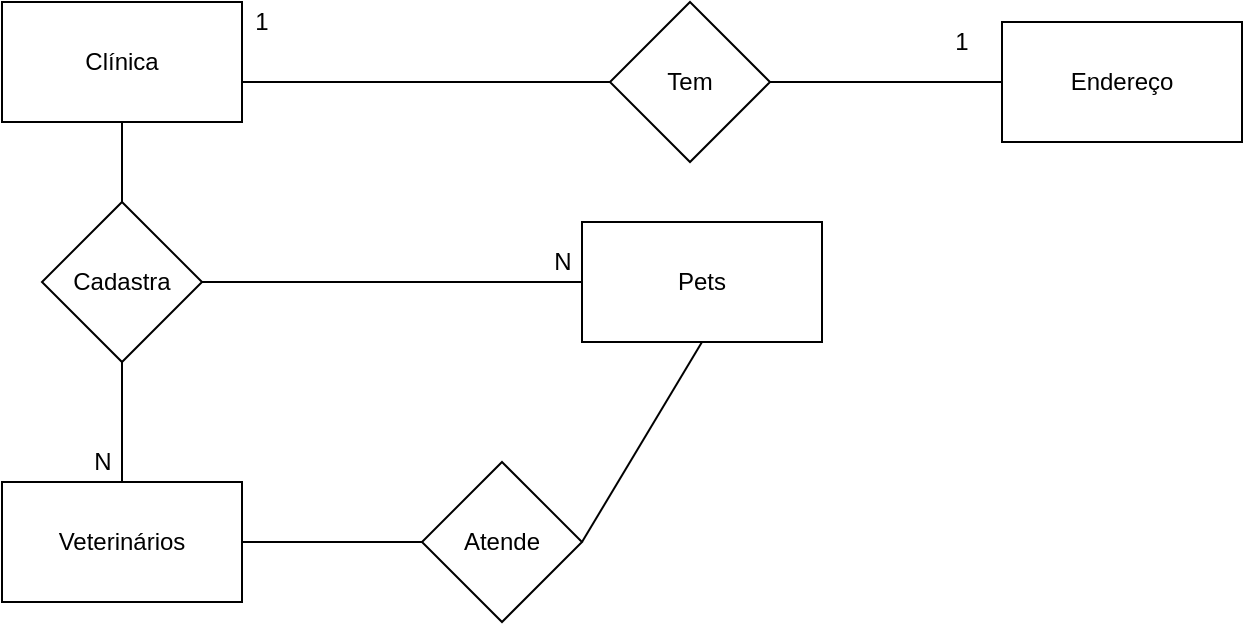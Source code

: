 <mxfile version="14.4.3" type="device" pages="2"><diagram id="_mf5iXBKYwp8_AGW_KD9" name="conceitual"><mxGraphModel dx="1422" dy="737" grid="1" gridSize="10" guides="1" tooltips="1" connect="1" arrows="1" fold="1" page="1" pageScale="1" pageWidth="827" pageHeight="1169" math="0" shadow="0"><root><mxCell id="0"/><mxCell id="1" parent="0"/><mxCell id="cuUn6NDdSHgjBYjCv-qn-1" value="Clínica" style="rounded=0;whiteSpace=wrap;html=1;" parent="1" vertex="1"><mxGeometry x="30" y="80" width="120" height="60" as="geometry"/></mxCell><mxCell id="cuUn6NDdSHgjBYjCv-qn-2" value="Tem" style="rhombus;whiteSpace=wrap;html=1;" parent="1" vertex="1"><mxGeometry x="334" y="80" width="80" height="80" as="geometry"/></mxCell><mxCell id="cuUn6NDdSHgjBYjCv-qn-3" value="1" style="text;html=1;strokeColor=none;fillColor=none;align=center;verticalAlign=middle;whiteSpace=wrap;rounded=0;" parent="1" vertex="1"><mxGeometry x="140" y="80" width="40" height="20" as="geometry"/></mxCell><mxCell id="cuUn6NDdSHgjBYjCv-qn-4" value="" style="endArrow=none;html=1;entryX=0;entryY=0.5;entryDx=0;entryDy=0;" parent="1" target="cuUn6NDdSHgjBYjCv-qn-2" edge="1"><mxGeometry width="50" height="50" relative="1" as="geometry"><mxPoint x="150" y="120" as="sourcePoint"/><mxPoint x="200" y="70" as="targetPoint"/></mxGeometry></mxCell><mxCell id="cuUn6NDdSHgjBYjCv-qn-5" value="Endereço" style="rounded=0;whiteSpace=wrap;html=1;" parent="1" vertex="1"><mxGeometry x="530" y="90" width="120" height="60" as="geometry"/></mxCell><mxCell id="cuUn6NDdSHgjBYjCv-qn-9" value="" style="endArrow=none;html=1;entryX=0;entryY=0.5;entryDx=0;entryDy=0;" parent="1" target="cuUn6NDdSHgjBYjCv-qn-5" edge="1"><mxGeometry width="50" height="50" relative="1" as="geometry"><mxPoint x="414" y="120" as="sourcePoint"/><mxPoint x="464" y="70" as="targetPoint"/></mxGeometry></mxCell><mxCell id="cuUn6NDdSHgjBYjCv-qn-10" value="1" style="text;html=1;strokeColor=none;fillColor=none;align=center;verticalAlign=middle;whiteSpace=wrap;rounded=0;" parent="1" vertex="1"><mxGeometry x="490" y="90" width="40" height="20" as="geometry"/></mxCell><mxCell id="cuUn6NDdSHgjBYjCv-qn-11" value="Pets" style="rounded=0;whiteSpace=wrap;html=1;" parent="1" vertex="1"><mxGeometry x="320" y="190" width="120" height="60" as="geometry"/></mxCell><mxCell id="cuUn6NDdSHgjBYjCv-qn-12" value="Cadastra" style="rhombus;whiteSpace=wrap;html=1;" parent="1" vertex="1"><mxGeometry x="50" y="180" width="80" height="80" as="geometry"/></mxCell><mxCell id="cuUn6NDdSHgjBYjCv-qn-13" value="" style="endArrow=none;html=1;entryX=0.5;entryY=1;entryDx=0;entryDy=0;" parent="1" target="cuUn6NDdSHgjBYjCv-qn-1" edge="1"><mxGeometry width="50" height="50" relative="1" as="geometry"><mxPoint x="90" y="180" as="sourcePoint"/><mxPoint x="140" y="130" as="targetPoint"/></mxGeometry></mxCell><mxCell id="cuUn6NDdSHgjBYjCv-qn-14" value="" style="endArrow=none;html=1;entryX=1;entryY=0.5;entryDx=0;entryDy=0;exitX=0;exitY=0.5;exitDx=0;exitDy=0;" parent="1" source="cuUn6NDdSHgjBYjCv-qn-11" target="cuUn6NDdSHgjBYjCv-qn-12" edge="1"><mxGeometry width="50" height="50" relative="1" as="geometry"><mxPoint x="80" y="300" as="sourcePoint"/><mxPoint x="130" y="250" as="targetPoint"/></mxGeometry></mxCell><mxCell id="cuUn6NDdSHgjBYjCv-qn-19" value="Veterinários" style="rounded=0;whiteSpace=wrap;html=1;" parent="1" vertex="1"><mxGeometry x="30" y="320" width="120" height="60" as="geometry"/></mxCell><mxCell id="cuUn6NDdSHgjBYjCv-qn-21" value="" style="endArrow=none;html=1;entryX=0.5;entryY=1;entryDx=0;entryDy=0;exitX=0.5;exitY=0;exitDx=0;exitDy=0;" parent="1" edge="1" target="cuUn6NDdSHgjBYjCv-qn-12" source="cuUn6NDdSHgjBYjCv-qn-19"><mxGeometry width="50" height="50" relative="1" as="geometry"><mxPoint x="80" y="360" as="sourcePoint"/><mxPoint x="80" y="410" as="targetPoint"/><Array as="points"><mxPoint x="90" y="310"/></Array></mxGeometry></mxCell><mxCell id="cuUn6NDdSHgjBYjCv-qn-25" value="Atende" style="rhombus;whiteSpace=wrap;html=1;" parent="1" vertex="1"><mxGeometry x="240" y="310" width="80" height="80" as="geometry"/></mxCell><mxCell id="LNUslz6eTSI7xO8qOEOu-1" value="N" style="text;html=1;align=center;verticalAlign=middle;resizable=0;points=[];autosize=1;" vertex="1" parent="1"><mxGeometry x="300" y="200" width="20" height="20" as="geometry"/></mxCell><mxCell id="LNUslz6eTSI7xO8qOEOu-3" value="" style="endArrow=none;html=1;entryX=0;entryY=0.5;entryDx=0;entryDy=0;" edge="1" parent="1" target="cuUn6NDdSHgjBYjCv-qn-25"><mxGeometry width="50" height="50" relative="1" as="geometry"><mxPoint x="150" y="350" as="sourcePoint"/><mxPoint x="200" y="300" as="targetPoint"/></mxGeometry></mxCell><mxCell id="LNUslz6eTSI7xO8qOEOu-4" value="" style="endArrow=none;html=1;entryX=0.5;entryY=1;entryDx=0;entryDy=0;" edge="1" parent="1" target="cuUn6NDdSHgjBYjCv-qn-11"><mxGeometry width="50" height="50" relative="1" as="geometry"><mxPoint x="320" y="350" as="sourcePoint"/><mxPoint x="370" y="300" as="targetPoint"/></mxGeometry></mxCell><mxCell id="LNUslz6eTSI7xO8qOEOu-5" value="N" style="text;html=1;align=center;verticalAlign=middle;resizable=0;points=[];autosize=1;" vertex="1" parent="1"><mxGeometry x="70" y="300" width="20" height="20" as="geometry"/></mxCell></root></mxGraphModel></diagram><diagram id="j1G04lMCfQHQyLrzKl5r" name="logico"><mxGraphModel dx="1422" dy="737" grid="1" gridSize="10" guides="1" tooltips="1" connect="1" arrows="1" fold="1" page="1" pageScale="1" pageWidth="827" pageHeight="1169" math="0" shadow="0"><root><mxCell id="zaiI4B0d6-BCAg79qR0B-0"/><mxCell id="zaiI4B0d6-BCAg79qR0B-1" parent="zaiI4B0d6-BCAg79qR0B-0"/><mxCell id="thSkjGqOjZ81AFyIj4lo-0" value="Clinica" style="shape=table;startSize=30;container=1;collapsible=1;childLayout=tableLayout;fixedRows=1;rowLines=0;fontStyle=1;align=center;resizeLast=1;" vertex="1" parent="zaiI4B0d6-BCAg79qR0B-1"><mxGeometry x="70" y="190" width="180" height="130" as="geometry"/></mxCell><mxCell id="thSkjGqOjZ81AFyIj4lo-1" value="" style="shape=partialRectangle;collapsible=0;dropTarget=0;pointerEvents=0;fillColor=none;top=0;left=0;bottom=1;right=0;points=[[0,0.5],[1,0.5]];portConstraint=eastwest;" vertex="1" parent="thSkjGqOjZ81AFyIj4lo-0"><mxGeometry y="30" width="180" height="30" as="geometry"/></mxCell><mxCell id="thSkjGqOjZ81AFyIj4lo-2" value="PK" style="shape=partialRectangle;connectable=0;fillColor=none;top=0;left=0;bottom=0;right=0;fontStyle=1;overflow=hidden;" vertex="1" parent="thSkjGqOjZ81AFyIj4lo-1"><mxGeometry width="30" height="30" as="geometry"/></mxCell><mxCell id="thSkjGqOjZ81AFyIj4lo-3" value="idClinia" style="shape=partialRectangle;connectable=0;fillColor=none;top=0;left=0;bottom=0;right=0;align=left;spacingLeft=6;fontStyle=5;overflow=hidden;" vertex="1" parent="thSkjGqOjZ81AFyIj4lo-1"><mxGeometry x="30" width="150" height="30" as="geometry"/></mxCell><mxCell id="thSkjGqOjZ81AFyIj4lo-4" value="" style="shape=partialRectangle;collapsible=0;dropTarget=0;pointerEvents=0;fillColor=none;top=0;left=0;bottom=0;right=0;points=[[0,0.5],[1,0.5]];portConstraint=eastwest;" vertex="1" parent="thSkjGqOjZ81AFyIj4lo-0"><mxGeometry y="60" width="180" height="30" as="geometry"/></mxCell><mxCell id="thSkjGqOjZ81AFyIj4lo-5" value="" style="shape=partialRectangle;connectable=0;fillColor=none;top=0;left=0;bottom=0;right=0;editable=1;overflow=hidden;" vertex="1" parent="thSkjGqOjZ81AFyIj4lo-4"><mxGeometry width="30" height="30" as="geometry"/></mxCell><mxCell id="thSkjGqOjZ81AFyIj4lo-6" value="Nome" style="shape=partialRectangle;connectable=0;fillColor=none;top=0;left=0;bottom=0;right=0;align=left;spacingLeft=6;overflow=hidden;" vertex="1" parent="thSkjGqOjZ81AFyIj4lo-4"><mxGeometry x="30" width="150" height="30" as="geometry"/></mxCell><mxCell id="thSkjGqOjZ81AFyIj4lo-7" value="" style="shape=partialRectangle;collapsible=0;dropTarget=0;pointerEvents=0;fillColor=none;top=0;left=0;bottom=0;right=0;points=[[0,0.5],[1,0.5]];portConstraint=eastwest;" vertex="1" parent="thSkjGqOjZ81AFyIj4lo-0"><mxGeometry y="90" width="180" height="30" as="geometry"/></mxCell><mxCell id="thSkjGqOjZ81AFyIj4lo-8" value="" style="shape=partialRectangle;connectable=0;fillColor=none;top=0;left=0;bottom=0;right=0;editable=1;overflow=hidden;" vertex="1" parent="thSkjGqOjZ81AFyIj4lo-7"><mxGeometry width="30" height="30" as="geometry"/></mxCell><mxCell id="thSkjGqOjZ81AFyIj4lo-9" value="Endereço" style="shape=partialRectangle;connectable=0;fillColor=none;top=0;left=0;bottom=0;right=0;align=left;spacingLeft=6;overflow=hidden;" vertex="1" parent="thSkjGqOjZ81AFyIj4lo-7"><mxGeometry x="30" width="150" height="30" as="geometry"/></mxCell><mxCell id="thSkjGqOjZ81AFyIj4lo-13" value="Veterinários" style="shape=table;startSize=30;container=1;collapsible=1;childLayout=tableLayout;fixedRows=1;rowLines=0;fontStyle=1;align=center;resizeLast=1;" vertex="1" parent="zaiI4B0d6-BCAg79qR0B-1"><mxGeometry x="350" y="175" width="180" height="160" as="geometry"/></mxCell><mxCell id="thSkjGqOjZ81AFyIj4lo-14" value="" style="shape=partialRectangle;collapsible=0;dropTarget=0;pointerEvents=0;fillColor=none;top=0;left=0;bottom=0;right=0;points=[[0,0.5],[1,0.5]];portConstraint=eastwest;" vertex="1" parent="thSkjGqOjZ81AFyIj4lo-13"><mxGeometry y="30" width="180" height="30" as="geometry"/></mxCell><mxCell id="thSkjGqOjZ81AFyIj4lo-15" value="PK" style="shape=partialRectangle;connectable=0;fillColor=none;top=0;left=0;bottom=0;right=0;fontStyle=1;overflow=hidden;" vertex="1" parent="thSkjGqOjZ81AFyIj4lo-14"><mxGeometry width="60" height="30" as="geometry"/></mxCell><mxCell id="thSkjGqOjZ81AFyIj4lo-16" value="idVeterinario" style="shape=partialRectangle;connectable=0;fillColor=none;top=0;left=0;bottom=0;right=0;align=left;spacingLeft=6;fontStyle=5;overflow=hidden;" vertex="1" parent="thSkjGqOjZ81AFyIj4lo-14"><mxGeometry x="60" width="120" height="30" as="geometry"/></mxCell><mxCell id="thSkjGqOjZ81AFyIj4lo-17" value="" style="shape=partialRectangle;collapsible=0;dropTarget=0;pointerEvents=0;fillColor=none;top=0;left=0;bottom=1;right=0;points=[[0,0.5],[1,0.5]];portConstraint=eastwest;" vertex="1" parent="thSkjGqOjZ81AFyIj4lo-13"><mxGeometry y="60" width="180" height="30" as="geometry"/></mxCell><mxCell id="thSkjGqOjZ81AFyIj4lo-18" value="FK" style="shape=partialRectangle;connectable=0;fillColor=none;top=0;left=0;bottom=0;right=0;fontStyle=1;overflow=hidden;" vertex="1" parent="thSkjGqOjZ81AFyIj4lo-17"><mxGeometry width="60" height="30" as="geometry"/></mxCell><mxCell id="thSkjGqOjZ81AFyIj4lo-19" value="idClinica" style="shape=partialRectangle;connectable=0;fillColor=none;top=0;left=0;bottom=0;right=0;align=left;spacingLeft=6;fontStyle=5;overflow=hidden;" vertex="1" parent="thSkjGqOjZ81AFyIj4lo-17"><mxGeometry x="60" width="120" height="30" as="geometry"/></mxCell><mxCell id="thSkjGqOjZ81AFyIj4lo-20" value="" style="shape=partialRectangle;collapsible=0;dropTarget=0;pointerEvents=0;fillColor=none;top=0;left=0;bottom=0;right=0;points=[[0,0.5],[1,0.5]];portConstraint=eastwest;" vertex="1" parent="thSkjGqOjZ81AFyIj4lo-13"><mxGeometry y="90" width="180" height="30" as="geometry"/></mxCell><mxCell id="thSkjGqOjZ81AFyIj4lo-21" value="" style="shape=partialRectangle;connectable=0;fillColor=none;top=0;left=0;bottom=0;right=0;editable=1;overflow=hidden;" vertex="1" parent="thSkjGqOjZ81AFyIj4lo-20"><mxGeometry width="60" height="30" as="geometry"/></mxCell><mxCell id="thSkjGqOjZ81AFyIj4lo-22" value="Nome" style="shape=partialRectangle;connectable=0;fillColor=none;top=0;left=0;bottom=0;right=0;align=left;spacingLeft=6;overflow=hidden;" vertex="1" parent="thSkjGqOjZ81AFyIj4lo-20"><mxGeometry x="60" width="120" height="30" as="geometry"/></mxCell><mxCell id="thSkjGqOjZ81AFyIj4lo-23" value="" style="shape=partialRectangle;collapsible=0;dropTarget=0;pointerEvents=0;fillColor=none;top=0;left=0;bottom=0;right=0;points=[[0,0.5],[1,0.5]];portConstraint=eastwest;" vertex="1" parent="thSkjGqOjZ81AFyIj4lo-13"><mxGeometry y="120" width="180" height="30" as="geometry"/></mxCell><mxCell id="thSkjGqOjZ81AFyIj4lo-24" value="" style="shape=partialRectangle;connectable=0;fillColor=none;top=0;left=0;bottom=0;right=0;editable=1;overflow=hidden;" vertex="1" parent="thSkjGqOjZ81AFyIj4lo-23"><mxGeometry width="60" height="30" as="geometry"/></mxCell><mxCell id="thSkjGqOjZ81AFyIj4lo-25" value="Idade" style="shape=partialRectangle;connectable=0;fillColor=none;top=0;left=0;bottom=0;right=0;align=left;spacingLeft=6;overflow=hidden;" vertex="1" parent="thSkjGqOjZ81AFyIj4lo-23"><mxGeometry x="60" width="120" height="30" as="geometry"/></mxCell><mxCell id="ypmKC7Crv8w600RHn4q6-0" value="Pets" style="shape=table;startSize=30;container=1;collapsible=1;childLayout=tableLayout;fixedRows=1;rowLines=0;fontStyle=1;align=center;resizeLast=1;" vertex="1" parent="zaiI4B0d6-BCAg79qR0B-1"><mxGeometry x="290" y="370" width="180" height="130" as="geometry"/></mxCell><mxCell id="ypmKC7Crv8w600RHn4q6-1" value="" style="shape=partialRectangle;collapsible=0;dropTarget=0;pointerEvents=0;fillColor=none;top=0;left=0;bottom=0;right=0;points=[[0,0.5],[1,0.5]];portConstraint=eastwest;" vertex="1" parent="ypmKC7Crv8w600RHn4q6-0"><mxGeometry y="30" width="180" height="30" as="geometry"/></mxCell><mxCell id="ypmKC7Crv8w600RHn4q6-2" value="PK" style="shape=partialRectangle;connectable=0;fillColor=none;top=0;left=0;bottom=0;right=0;fontStyle=1;overflow=hidden;" vertex="1" parent="ypmKC7Crv8w600RHn4q6-1"><mxGeometry width="60" height="30" as="geometry"/></mxCell><mxCell id="ypmKC7Crv8w600RHn4q6-3" value="idPets" style="shape=partialRectangle;connectable=0;fillColor=none;top=0;left=0;bottom=0;right=0;align=left;spacingLeft=6;fontStyle=5;overflow=hidden;" vertex="1" parent="ypmKC7Crv8w600RHn4q6-1"><mxGeometry x="60" width="120" height="30" as="geometry"/></mxCell><mxCell id="ypmKC7Crv8w600RHn4q6-4" value="" style="shape=partialRectangle;collapsible=0;dropTarget=0;pointerEvents=0;fillColor=none;top=0;left=0;bottom=1;right=0;points=[[0,0.5],[1,0.5]];portConstraint=eastwest;" vertex="1" parent="ypmKC7Crv8w600RHn4q6-0"><mxGeometry y="60" width="180" height="30" as="geometry"/></mxCell><mxCell id="ypmKC7Crv8w600RHn4q6-5" value="FK" style="shape=partialRectangle;connectable=0;fillColor=none;top=0;left=0;bottom=0;right=0;fontStyle=1;overflow=hidden;" vertex="1" parent="ypmKC7Crv8w600RHn4q6-4"><mxGeometry width="60" height="30" as="geometry"/></mxCell><mxCell id="ypmKC7Crv8w600RHn4q6-6" value="idClinica" style="shape=partialRectangle;connectable=0;fillColor=none;top=0;left=0;bottom=0;right=0;align=left;spacingLeft=6;fontStyle=5;overflow=hidden;" vertex="1" parent="ypmKC7Crv8w600RHn4q6-4"><mxGeometry x="60" width="120" height="30" as="geometry"/></mxCell><mxCell id="ypmKC7Crv8w600RHn4q6-7" value="" style="shape=partialRectangle;collapsible=0;dropTarget=0;pointerEvents=0;fillColor=none;top=0;left=0;bottom=0;right=0;points=[[0,0.5],[1,0.5]];portConstraint=eastwest;" vertex="1" parent="ypmKC7Crv8w600RHn4q6-0"><mxGeometry y="90" width="180" height="30" as="geometry"/></mxCell><mxCell id="ypmKC7Crv8w600RHn4q6-8" value="" style="shape=partialRectangle;connectable=0;fillColor=none;top=0;left=0;bottom=0;right=0;editable=1;overflow=hidden;" vertex="1" parent="ypmKC7Crv8w600RHn4q6-7"><mxGeometry width="60" height="30" as="geometry"/></mxCell><mxCell id="ypmKC7Crv8w600RHn4q6-9" value="Especie" style="shape=partialRectangle;connectable=0;fillColor=none;top=0;left=0;bottom=0;right=0;align=left;spacingLeft=6;overflow=hidden;" vertex="1" parent="ypmKC7Crv8w600RHn4q6-7"><mxGeometry x="60" width="120" height="30" as="geometry"/></mxCell><mxCell id="SpeKs2UKICQPKzwaU4ZM-1" value="" style="edgeStyle=entityRelationEdgeStyle;fontSize=12;html=1;endArrow=ERoneToMany;entryX=0;entryY=0.5;entryDx=0;entryDy=0;" edge="1" parent="zaiI4B0d6-BCAg79qR0B-1" target="ypmKC7Crv8w600RHn4q6-4"><mxGeometry width="100" height="100" relative="1" as="geometry"><mxPoint x="250" y="240" as="sourcePoint"/><mxPoint x="220" y="460" as="targetPoint"/></mxGeometry></mxCell><mxCell id="VQI9xVIbXkD0srnhHD5e-0" value="" style="edgeStyle=entityRelationEdgeStyle;fontSize=12;html=1;endArrow=ERoneToMany;entryX=0;entryY=0.5;entryDx=0;entryDy=0;" edge="1" parent="zaiI4B0d6-BCAg79qR0B-1" target="thSkjGqOjZ81AFyIj4lo-17"><mxGeometry width="100" height="100" relative="1" as="geometry"><mxPoint x="250" y="240" as="sourcePoint"/><mxPoint x="350" y="140" as="targetPoint"/></mxGeometry></mxCell></root></mxGraphModel></diagram></mxfile>
